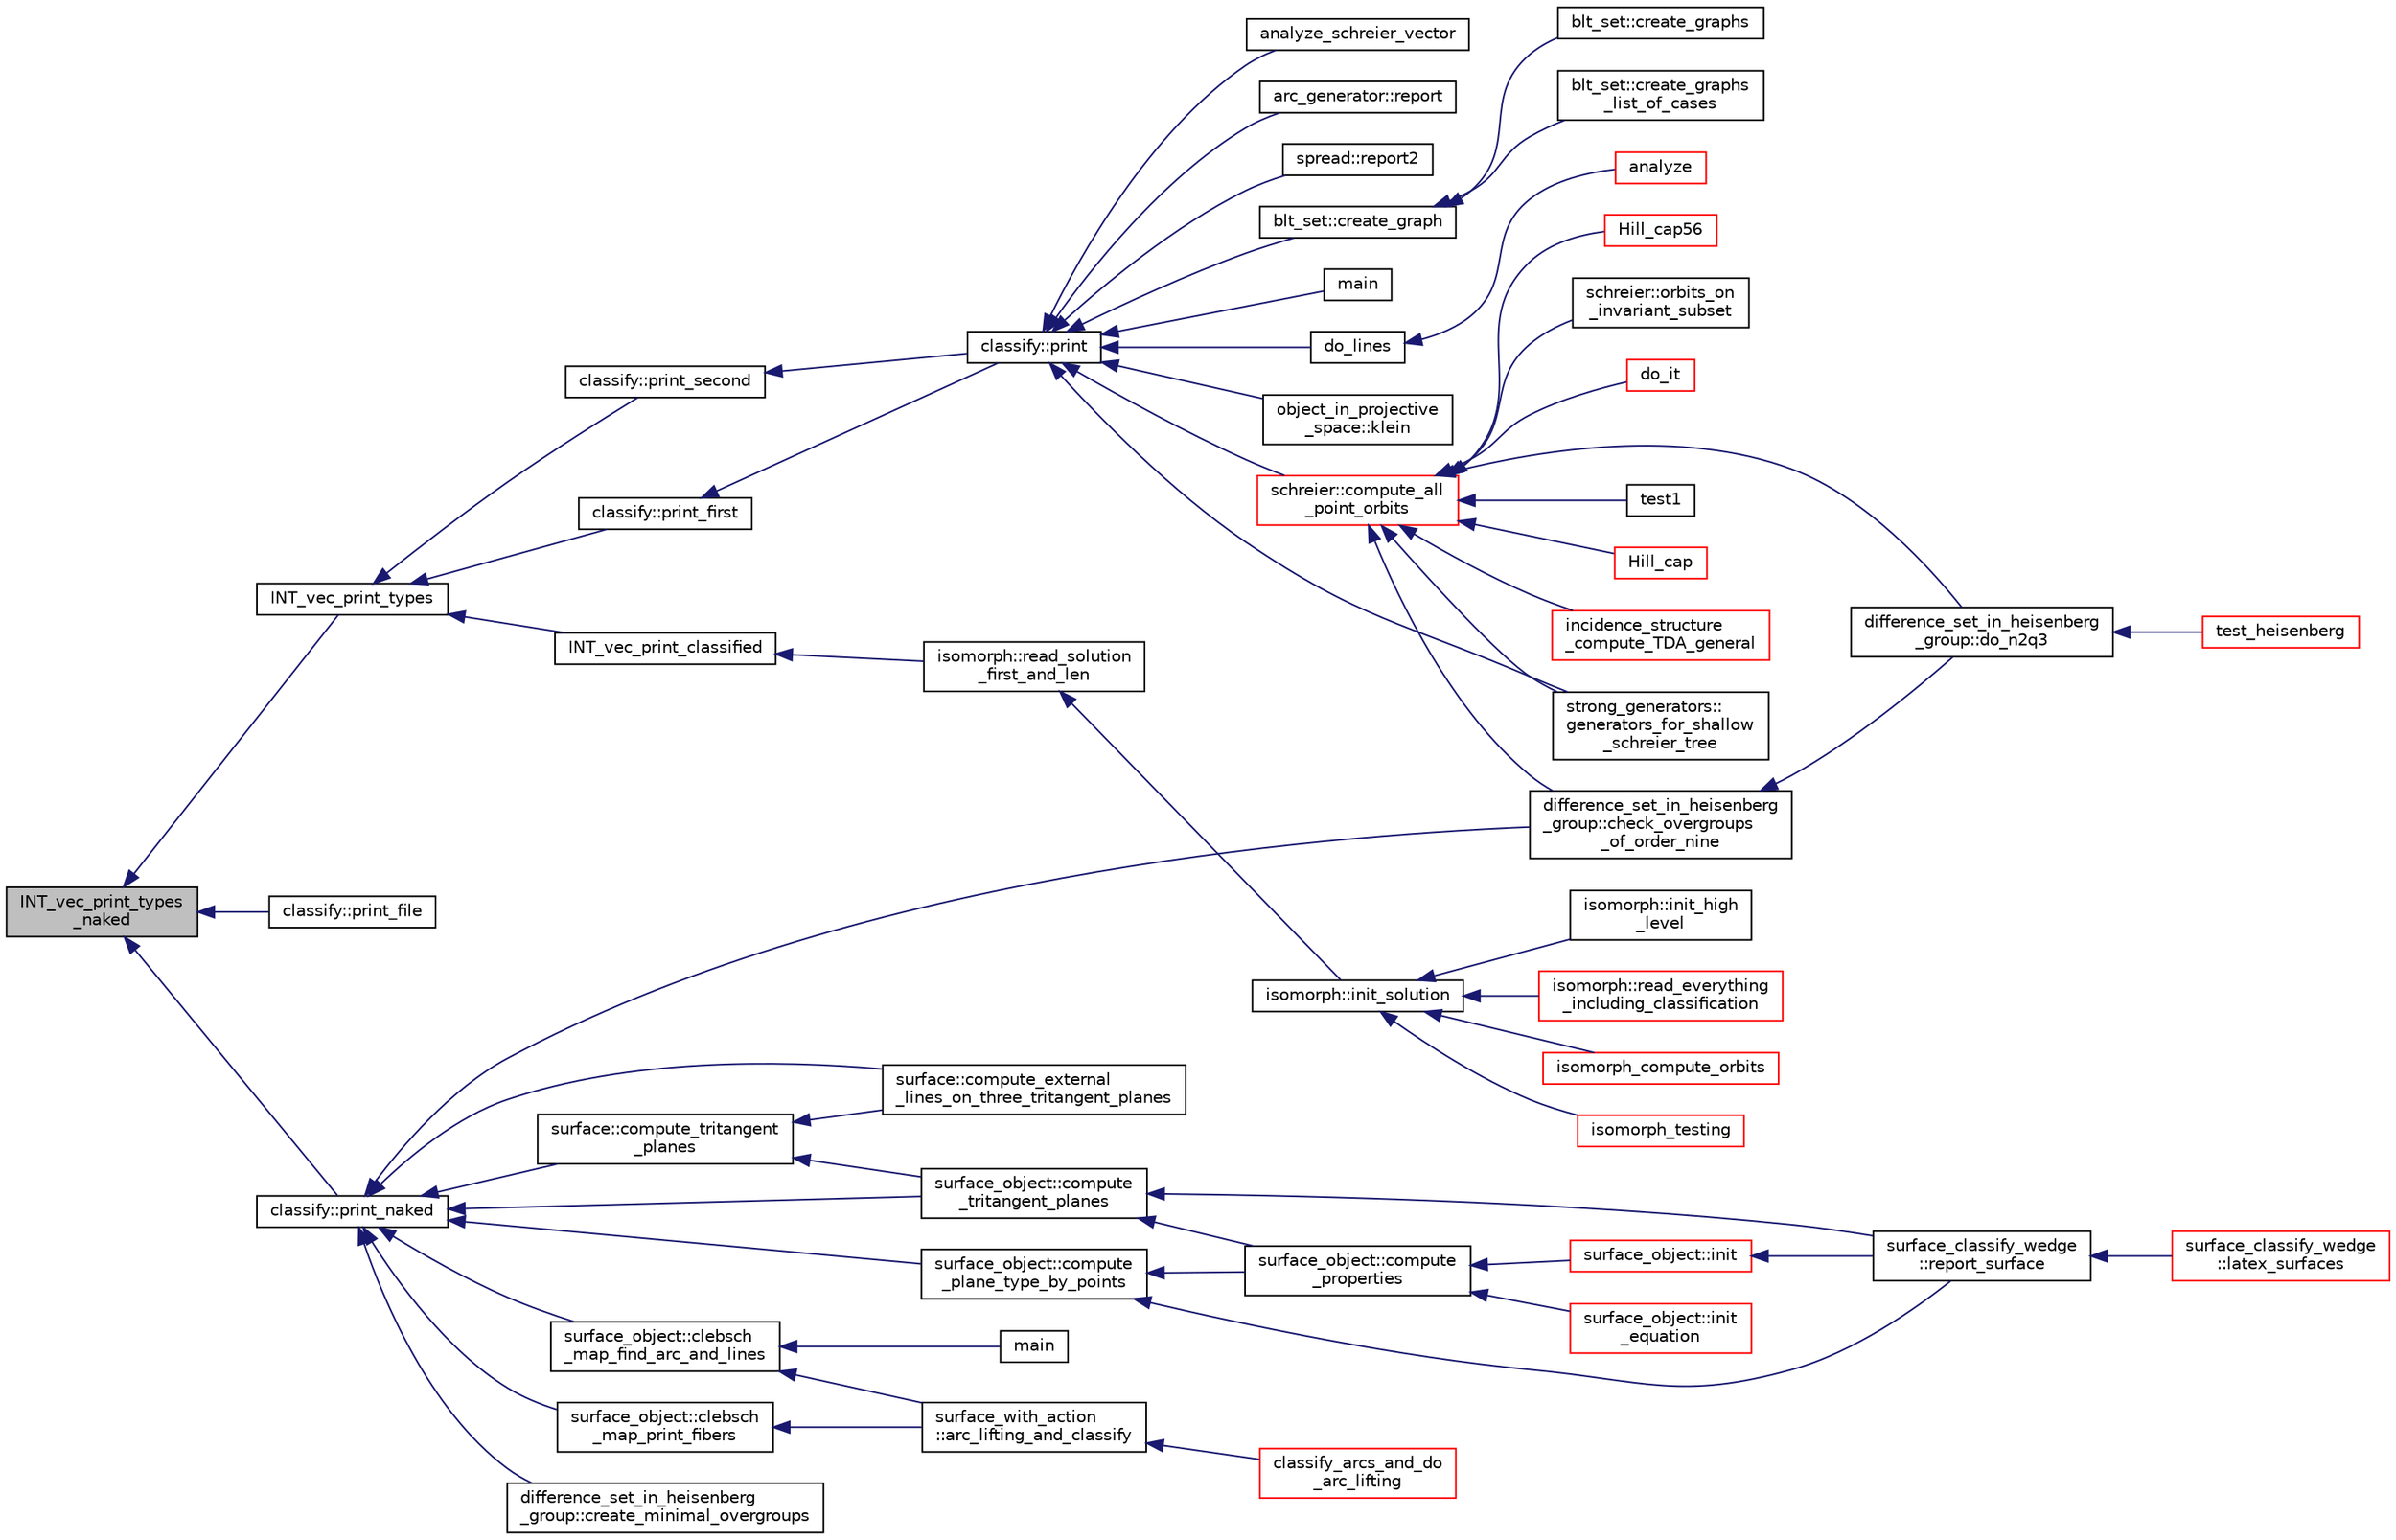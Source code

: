 digraph "INT_vec_print_types_naked"
{
  edge [fontname="Helvetica",fontsize="10",labelfontname="Helvetica",labelfontsize="10"];
  node [fontname="Helvetica",fontsize="10",shape=record];
  rankdir="LR";
  Node5884 [label="INT_vec_print_types\l_naked",height=0.2,width=0.4,color="black", fillcolor="grey75", style="filled", fontcolor="black"];
  Node5884 -> Node5885 [dir="back",color="midnightblue",fontsize="10",style="solid",fontname="Helvetica"];
  Node5885 [label="INT_vec_print_types",height=0.2,width=0.4,color="black", fillcolor="white", style="filled",URL="$d4/dd7/sorting_8_c.html#a6221e1e733ab938c9bd30f5f829efa6b"];
  Node5885 -> Node5886 [dir="back",color="midnightblue",fontsize="10",style="solid",fontname="Helvetica"];
  Node5886 [label="INT_vec_print_classified",height=0.2,width=0.4,color="black", fillcolor="white", style="filled",URL="$d4/dd7/sorting_8_c.html#a611d0260b154d48ecbc38ed869925ba8"];
  Node5886 -> Node5887 [dir="back",color="midnightblue",fontsize="10",style="solid",fontname="Helvetica"];
  Node5887 [label="isomorph::read_solution\l_first_and_len",height=0.2,width=0.4,color="black", fillcolor="white", style="filled",URL="$d3/d5f/classisomorph.html#affd1e7546f0caf49aac43df1cff96485"];
  Node5887 -> Node5888 [dir="back",color="midnightblue",fontsize="10",style="solid",fontname="Helvetica"];
  Node5888 [label="isomorph::init_solution",height=0.2,width=0.4,color="black", fillcolor="white", style="filled",URL="$d3/d5f/classisomorph.html#ac3c171a595b93a33ac8a9e5d2d7b6eab"];
  Node5888 -> Node5889 [dir="back",color="midnightblue",fontsize="10",style="solid",fontname="Helvetica"];
  Node5889 [label="isomorph::init_high\l_level",height=0.2,width=0.4,color="black", fillcolor="white", style="filled",URL="$d3/d5f/classisomorph.html#a5cee5468cc8cc68eac1f6131faedfab2"];
  Node5888 -> Node5890 [dir="back",color="midnightblue",fontsize="10",style="solid",fontname="Helvetica"];
  Node5890 [label="isomorph::read_everything\l_including_classification",height=0.2,width=0.4,color="red", fillcolor="white", style="filled",URL="$d3/d5f/classisomorph.html#aa6a56e4522d3133a6ea65c9ac6de3924"];
  Node5888 -> Node5899 [dir="back",color="midnightblue",fontsize="10",style="solid",fontname="Helvetica"];
  Node5899 [label="isomorph_compute_orbits",height=0.2,width=0.4,color="red", fillcolor="white", style="filled",URL="$d4/d7e/isomorph__global_8_c.html#a592f3efd31146c0802f59837055f904f"];
  Node5888 -> Node5900 [dir="back",color="midnightblue",fontsize="10",style="solid",fontname="Helvetica"];
  Node5900 [label="isomorph_testing",height=0.2,width=0.4,color="red", fillcolor="white", style="filled",URL="$d4/d7e/isomorph__global_8_c.html#a5a73cbe9f89c4727f086482ee2d238f9"];
  Node5885 -> Node5901 [dir="back",color="midnightblue",fontsize="10",style="solid",fontname="Helvetica"];
  Node5901 [label="classify::print_first",height=0.2,width=0.4,color="black", fillcolor="white", style="filled",URL="$d9/d43/classclassify.html#aaedd26ac3ddbd0099743eb4b47a8949e"];
  Node5901 -> Node5902 [dir="back",color="midnightblue",fontsize="10",style="solid",fontname="Helvetica"];
  Node5902 [label="classify::print",height=0.2,width=0.4,color="black", fillcolor="white", style="filled",URL="$d9/d43/classclassify.html#a56d1941250d46f68a41566aac4331bc1"];
  Node5902 -> Node5903 [dir="back",color="midnightblue",fontsize="10",style="solid",fontname="Helvetica"];
  Node5903 [label="blt_set::create_graph",height=0.2,width=0.4,color="black", fillcolor="white", style="filled",URL="$d1/d3d/classblt__set.html#ae92249ece99ffbc92e93e49cd5d5dccf"];
  Node5903 -> Node5904 [dir="back",color="midnightblue",fontsize="10",style="solid",fontname="Helvetica"];
  Node5904 [label="blt_set::create_graphs",height=0.2,width=0.4,color="black", fillcolor="white", style="filled",URL="$d1/d3d/classblt__set.html#a3f1d4a8ed15875c47b327949f26a4533"];
  Node5903 -> Node5905 [dir="back",color="midnightblue",fontsize="10",style="solid",fontname="Helvetica"];
  Node5905 [label="blt_set::create_graphs\l_list_of_cases",height=0.2,width=0.4,color="black", fillcolor="white", style="filled",URL="$d1/d3d/classblt__set.html#a91ad531d4154bd887182dbd6121476f3"];
  Node5902 -> Node5906 [dir="back",color="midnightblue",fontsize="10",style="solid",fontname="Helvetica"];
  Node5906 [label="do_lines",height=0.2,width=0.4,color="black", fillcolor="white", style="filled",URL="$da/d90/analyze_8_c.html#a8a0ad1642efe3759982b81e0fa63f035"];
  Node5906 -> Node5907 [dir="back",color="midnightblue",fontsize="10",style="solid",fontname="Helvetica"];
  Node5907 [label="analyze",height=0.2,width=0.4,color="red", fillcolor="white", style="filled",URL="$da/d90/analyze_8_c.html#aa0c05ca3fc5b1b83451c5a4928234f5e"];
  Node5902 -> Node5909 [dir="back",color="midnightblue",fontsize="10",style="solid",fontname="Helvetica"];
  Node5909 [label="main",height=0.2,width=0.4,color="black", fillcolor="white", style="filled",URL="$df/da4/distribution_8_c.html#a3c04138a5bfe5d72780bb7e82a18e627"];
  Node5902 -> Node5910 [dir="back",color="midnightblue",fontsize="10",style="solid",fontname="Helvetica"];
  Node5910 [label="object_in_projective\l_space::klein",height=0.2,width=0.4,color="black", fillcolor="white", style="filled",URL="$d7/d08/classobject__in__projective__space.html#a5b8beb58d83a6c274b2b8bd2c4e176c1"];
  Node5902 -> Node5911 [dir="back",color="midnightblue",fontsize="10",style="solid",fontname="Helvetica"];
  Node5911 [label="schreier::compute_all\l_point_orbits",height=0.2,width=0.4,color="red", fillcolor="white", style="filled",URL="$d3/dd6/classschreier.html#a1deec048f51f380bc3476d4cd4d95e94"];
  Node5911 -> Node5912 [dir="back",color="midnightblue",fontsize="10",style="solid",fontname="Helvetica"];
  Node5912 [label="do_it",height=0.2,width=0.4,color="red", fillcolor="white", style="filled",URL="$da/da3/burnside_8_c.html#a6a1ed4d46bdb13e56112f47f0565c25b"];
  Node5911 -> Node5914 [dir="back",color="midnightblue",fontsize="10",style="solid",fontname="Helvetica"];
  Node5914 [label="difference_set_in_heisenberg\l_group::do_n2q3",height=0.2,width=0.4,color="black", fillcolor="white", style="filled",URL="$de/d8a/classdifference__set__in__heisenberg__group.html#aca82ff116dd5d17cfbb311e809b6d023"];
  Node5914 -> Node5915 [dir="back",color="midnightblue",fontsize="10",style="solid",fontname="Helvetica"];
  Node5915 [label="test_heisenberg",height=0.2,width=0.4,color="red", fillcolor="white", style="filled",URL="$d7/db9/tao_8_c.html#a87d0c5c3b1f228ddbc4f326d3b662c24"];
  Node5911 -> Node5917 [dir="back",color="midnightblue",fontsize="10",style="solid",fontname="Helvetica"];
  Node5917 [label="difference_set_in_heisenberg\l_group::check_overgroups\l_of_order_nine",height=0.2,width=0.4,color="black", fillcolor="white", style="filled",URL="$de/d8a/classdifference__set__in__heisenberg__group.html#af7075193cf272d5b63356e21ec1ab8a8"];
  Node5917 -> Node5914 [dir="back",color="midnightblue",fontsize="10",style="solid",fontname="Helvetica"];
  Node5911 -> Node5918 [dir="back",color="midnightblue",fontsize="10",style="solid",fontname="Helvetica"];
  Node5918 [label="test1",height=0.2,width=0.4,color="black", fillcolor="white", style="filled",URL="$d9/db0/factor__space_8_c.html#ae2a201e46836d85cb2c5579a837b641a"];
  Node5911 -> Node5919 [dir="back",color="midnightblue",fontsize="10",style="solid",fontname="Helvetica"];
  Node5919 [label="Hill_cap",height=0.2,width=0.4,color="red", fillcolor="white", style="filled",URL="$da/d28/hill_8_c.html#a7c2543fe497e681d4b492b16ea7f933e"];
  Node5911 -> Node5921 [dir="back",color="midnightblue",fontsize="10",style="solid",fontname="Helvetica"];
  Node5921 [label="incidence_structure\l_compute_TDA_general",height=0.2,width=0.4,color="red", fillcolor="white", style="filled",URL="$df/d74/tl__geometry_8h.html#a21ab759f6e646f3fe703c17f39361448"];
  Node5911 -> Node5926 [dir="back",color="midnightblue",fontsize="10",style="solid",fontname="Helvetica"];
  Node5926 [label="Hill_cap56",height=0.2,width=0.4,color="red", fillcolor="white", style="filled",URL="$df/d74/tl__geometry_8h.html#ad7fc0ff2bf8455ab25e170c6930047a6"];
  Node5911 -> Node5928 [dir="back",color="midnightblue",fontsize="10",style="solid",fontname="Helvetica"];
  Node5928 [label="schreier::orbits_on\l_invariant_subset",height=0.2,width=0.4,color="black", fillcolor="white", style="filled",URL="$d3/dd6/classschreier.html#a852787d7b3448fd7c05b481b9ee95bdc"];
  Node5911 -> Node5987 [dir="back",color="midnightblue",fontsize="10",style="solid",fontname="Helvetica"];
  Node5987 [label="strong_generators::\lgenerators_for_shallow\l_schreier_tree",height=0.2,width=0.4,color="black", fillcolor="white", style="filled",URL="$dc/d09/classstrong__generators.html#a5d093b23261ef710325614ad5c497dbc"];
  Node5902 -> Node6038 [dir="back",color="midnightblue",fontsize="10",style="solid",fontname="Helvetica"];
  Node6038 [label="analyze_schreier_vector",height=0.2,width=0.4,color="black", fillcolor="white", style="filled",URL="$d9/d7a/schreier__vector_8_c.html#a6997cb994dece4aaa410f5da7867eba9"];
  Node5902 -> Node5987 [dir="back",color="midnightblue",fontsize="10",style="solid",fontname="Helvetica"];
  Node5902 -> Node6039 [dir="back",color="midnightblue",fontsize="10",style="solid",fontname="Helvetica"];
  Node6039 [label="arc_generator::report",height=0.2,width=0.4,color="black", fillcolor="white", style="filled",URL="$d4/d21/classarc__generator.html#a650f715bb3eec8fd1057e07e5b384f9a"];
  Node5902 -> Node6040 [dir="back",color="midnightblue",fontsize="10",style="solid",fontname="Helvetica"];
  Node6040 [label="spread::report2",height=0.2,width=0.4,color="black", fillcolor="white", style="filled",URL="$da/dc1/classspread.html#a543a79e4e7306af291584f53dacbfdd8"];
  Node5885 -> Node6041 [dir="back",color="midnightblue",fontsize="10",style="solid",fontname="Helvetica"];
  Node6041 [label="classify::print_second",height=0.2,width=0.4,color="black", fillcolor="white", style="filled",URL="$d9/d43/classclassify.html#aec34d8d2847195bb8439d726211fee00"];
  Node6041 -> Node5902 [dir="back",color="midnightblue",fontsize="10",style="solid",fontname="Helvetica"];
  Node5884 -> Node6042 [dir="back",color="midnightblue",fontsize="10",style="solid",fontname="Helvetica"];
  Node6042 [label="classify::print_file",height=0.2,width=0.4,color="black", fillcolor="white", style="filled",URL="$d9/d43/classclassify.html#a9ca3960a8955968d2b0ef7beb4189d7b"];
  Node5884 -> Node6043 [dir="back",color="midnightblue",fontsize="10",style="solid",fontname="Helvetica"];
  Node6043 [label="classify::print_naked",height=0.2,width=0.4,color="black", fillcolor="white", style="filled",URL="$d9/d43/classclassify.html#ae9b3a00649b393290673bf96c1630996"];
  Node6043 -> Node5917 [dir="back",color="midnightblue",fontsize="10",style="solid",fontname="Helvetica"];
  Node6043 -> Node5954 [dir="back",color="midnightblue",fontsize="10",style="solid",fontname="Helvetica"];
  Node5954 [label="difference_set_in_heisenberg\l_group::create_minimal_overgroups",height=0.2,width=0.4,color="black", fillcolor="white", style="filled",URL="$de/d8a/classdifference__set__in__heisenberg__group.html#a9bde5ad5da3ebaebf98fbfd3e8110b79"];
  Node6043 -> Node6044 [dir="back",color="midnightblue",fontsize="10",style="solid",fontname="Helvetica"];
  Node6044 [label="surface::compute_tritangent\l_planes",height=0.2,width=0.4,color="black", fillcolor="white", style="filled",URL="$d5/d88/classsurface.html#a7d760a4c2f956e943fce323171ad5c6b"];
  Node6044 -> Node6045 [dir="back",color="midnightblue",fontsize="10",style="solid",fontname="Helvetica"];
  Node6045 [label="surface::compute_external\l_lines_on_three_tritangent_planes",height=0.2,width=0.4,color="black", fillcolor="white", style="filled",URL="$d5/d88/classsurface.html#ac7678771ed61c488809ea26825484bed"];
  Node6044 -> Node6046 [dir="back",color="midnightblue",fontsize="10",style="solid",fontname="Helvetica"];
  Node6046 [label="surface_object::compute\l_tritangent_planes",height=0.2,width=0.4,color="black", fillcolor="white", style="filled",URL="$df/df8/classsurface__object.html#ae6d924af993146400e0e484e41def0ab"];
  Node6046 -> Node6047 [dir="back",color="midnightblue",fontsize="10",style="solid",fontname="Helvetica"];
  Node6047 [label="surface_object::compute\l_properties",height=0.2,width=0.4,color="black", fillcolor="white", style="filled",URL="$df/df8/classsurface__object.html#ad6c02c3c1432f8adfe49932041ce1b20"];
  Node6047 -> Node6048 [dir="back",color="midnightblue",fontsize="10",style="solid",fontname="Helvetica"];
  Node6048 [label="surface_object::init\l_equation",height=0.2,width=0.4,color="red", fillcolor="white", style="filled",URL="$df/df8/classsurface__object.html#afd4f4d1accbf361897374bd18d571913"];
  Node6047 -> Node6049 [dir="back",color="midnightblue",fontsize="10",style="solid",fontname="Helvetica"];
  Node6049 [label="surface_object::init",height=0.2,width=0.4,color="red", fillcolor="white", style="filled",URL="$df/df8/classsurface__object.html#ae51d9ac0a3853bc07908ac48ffa6e0d2"];
  Node6049 -> Node5977 [dir="back",color="midnightblue",fontsize="10",style="solid",fontname="Helvetica"];
  Node5977 [label="surface_classify_wedge\l::report_surface",height=0.2,width=0.4,color="black", fillcolor="white", style="filled",URL="$d7/d5c/classsurface__classify__wedge.html#ad577d435c4726d0a35c10b2f8d4ed00c"];
  Node5977 -> Node5978 [dir="back",color="midnightblue",fontsize="10",style="solid",fontname="Helvetica"];
  Node5978 [label="surface_classify_wedge\l::latex_surfaces",height=0.2,width=0.4,color="red", fillcolor="white", style="filled",URL="$d7/d5c/classsurface__classify__wedge.html#a5698763ece48d6f0a605527ca62429c5"];
  Node6046 -> Node5977 [dir="back",color="midnightblue",fontsize="10",style="solid",fontname="Helvetica"];
  Node6043 -> Node6045 [dir="back",color="midnightblue",fontsize="10",style="solid",fontname="Helvetica"];
  Node6043 -> Node6050 [dir="back",color="midnightblue",fontsize="10",style="solid",fontname="Helvetica"];
  Node6050 [label="surface_object::compute\l_plane_type_by_points",height=0.2,width=0.4,color="black", fillcolor="white", style="filled",URL="$df/df8/classsurface__object.html#a7ad585c88d5c8278850d5f4c9281798c"];
  Node6050 -> Node6047 [dir="back",color="midnightblue",fontsize="10",style="solid",fontname="Helvetica"];
  Node6050 -> Node5977 [dir="back",color="midnightblue",fontsize="10",style="solid",fontname="Helvetica"];
  Node6043 -> Node6046 [dir="back",color="midnightblue",fontsize="10",style="solid",fontname="Helvetica"];
  Node6043 -> Node6051 [dir="back",color="midnightblue",fontsize="10",style="solid",fontname="Helvetica"];
  Node6051 [label="surface_object::clebsch\l_map_find_arc_and_lines",height=0.2,width=0.4,color="black", fillcolor="white", style="filled",URL="$df/df8/classsurface__object.html#ad69d8f44629ac7925c699c65e6214ec1"];
  Node6051 -> Node5950 [dir="back",color="midnightblue",fontsize="10",style="solid",fontname="Helvetica"];
  Node5950 [label="main",height=0.2,width=0.4,color="black", fillcolor="white", style="filled",URL="$d2/dfa/create__surface__main_8_c.html#a217dbf8b442f20279ea00b898af96f52"];
  Node6051 -> Node5974 [dir="back",color="midnightblue",fontsize="10",style="solid",fontname="Helvetica"];
  Node5974 [label="surface_with_action\l::arc_lifting_and_classify",height=0.2,width=0.4,color="black", fillcolor="white", style="filled",URL="$d8/df9/classsurface__with__action.html#a62a3948f830c59e09ef94937650a07a4"];
  Node5974 -> Node5948 [dir="back",color="midnightblue",fontsize="10",style="solid",fontname="Helvetica"];
  Node5948 [label="classify_arcs_and_do\l_arc_lifting",height=0.2,width=0.4,color="red", fillcolor="white", style="filled",URL="$d6/dc3/arc__lifting__main_8_c.html#afdd7be16f16b8c71e9a72fe5f6a0b59c"];
  Node6043 -> Node6052 [dir="back",color="midnightblue",fontsize="10",style="solid",fontname="Helvetica"];
  Node6052 [label="surface_object::clebsch\l_map_print_fibers",height=0.2,width=0.4,color="black", fillcolor="white", style="filled",URL="$df/df8/classsurface__object.html#aa1d1b9e23f5204624159f5acc325003b"];
  Node6052 -> Node5974 [dir="back",color="midnightblue",fontsize="10",style="solid",fontname="Helvetica"];
}

